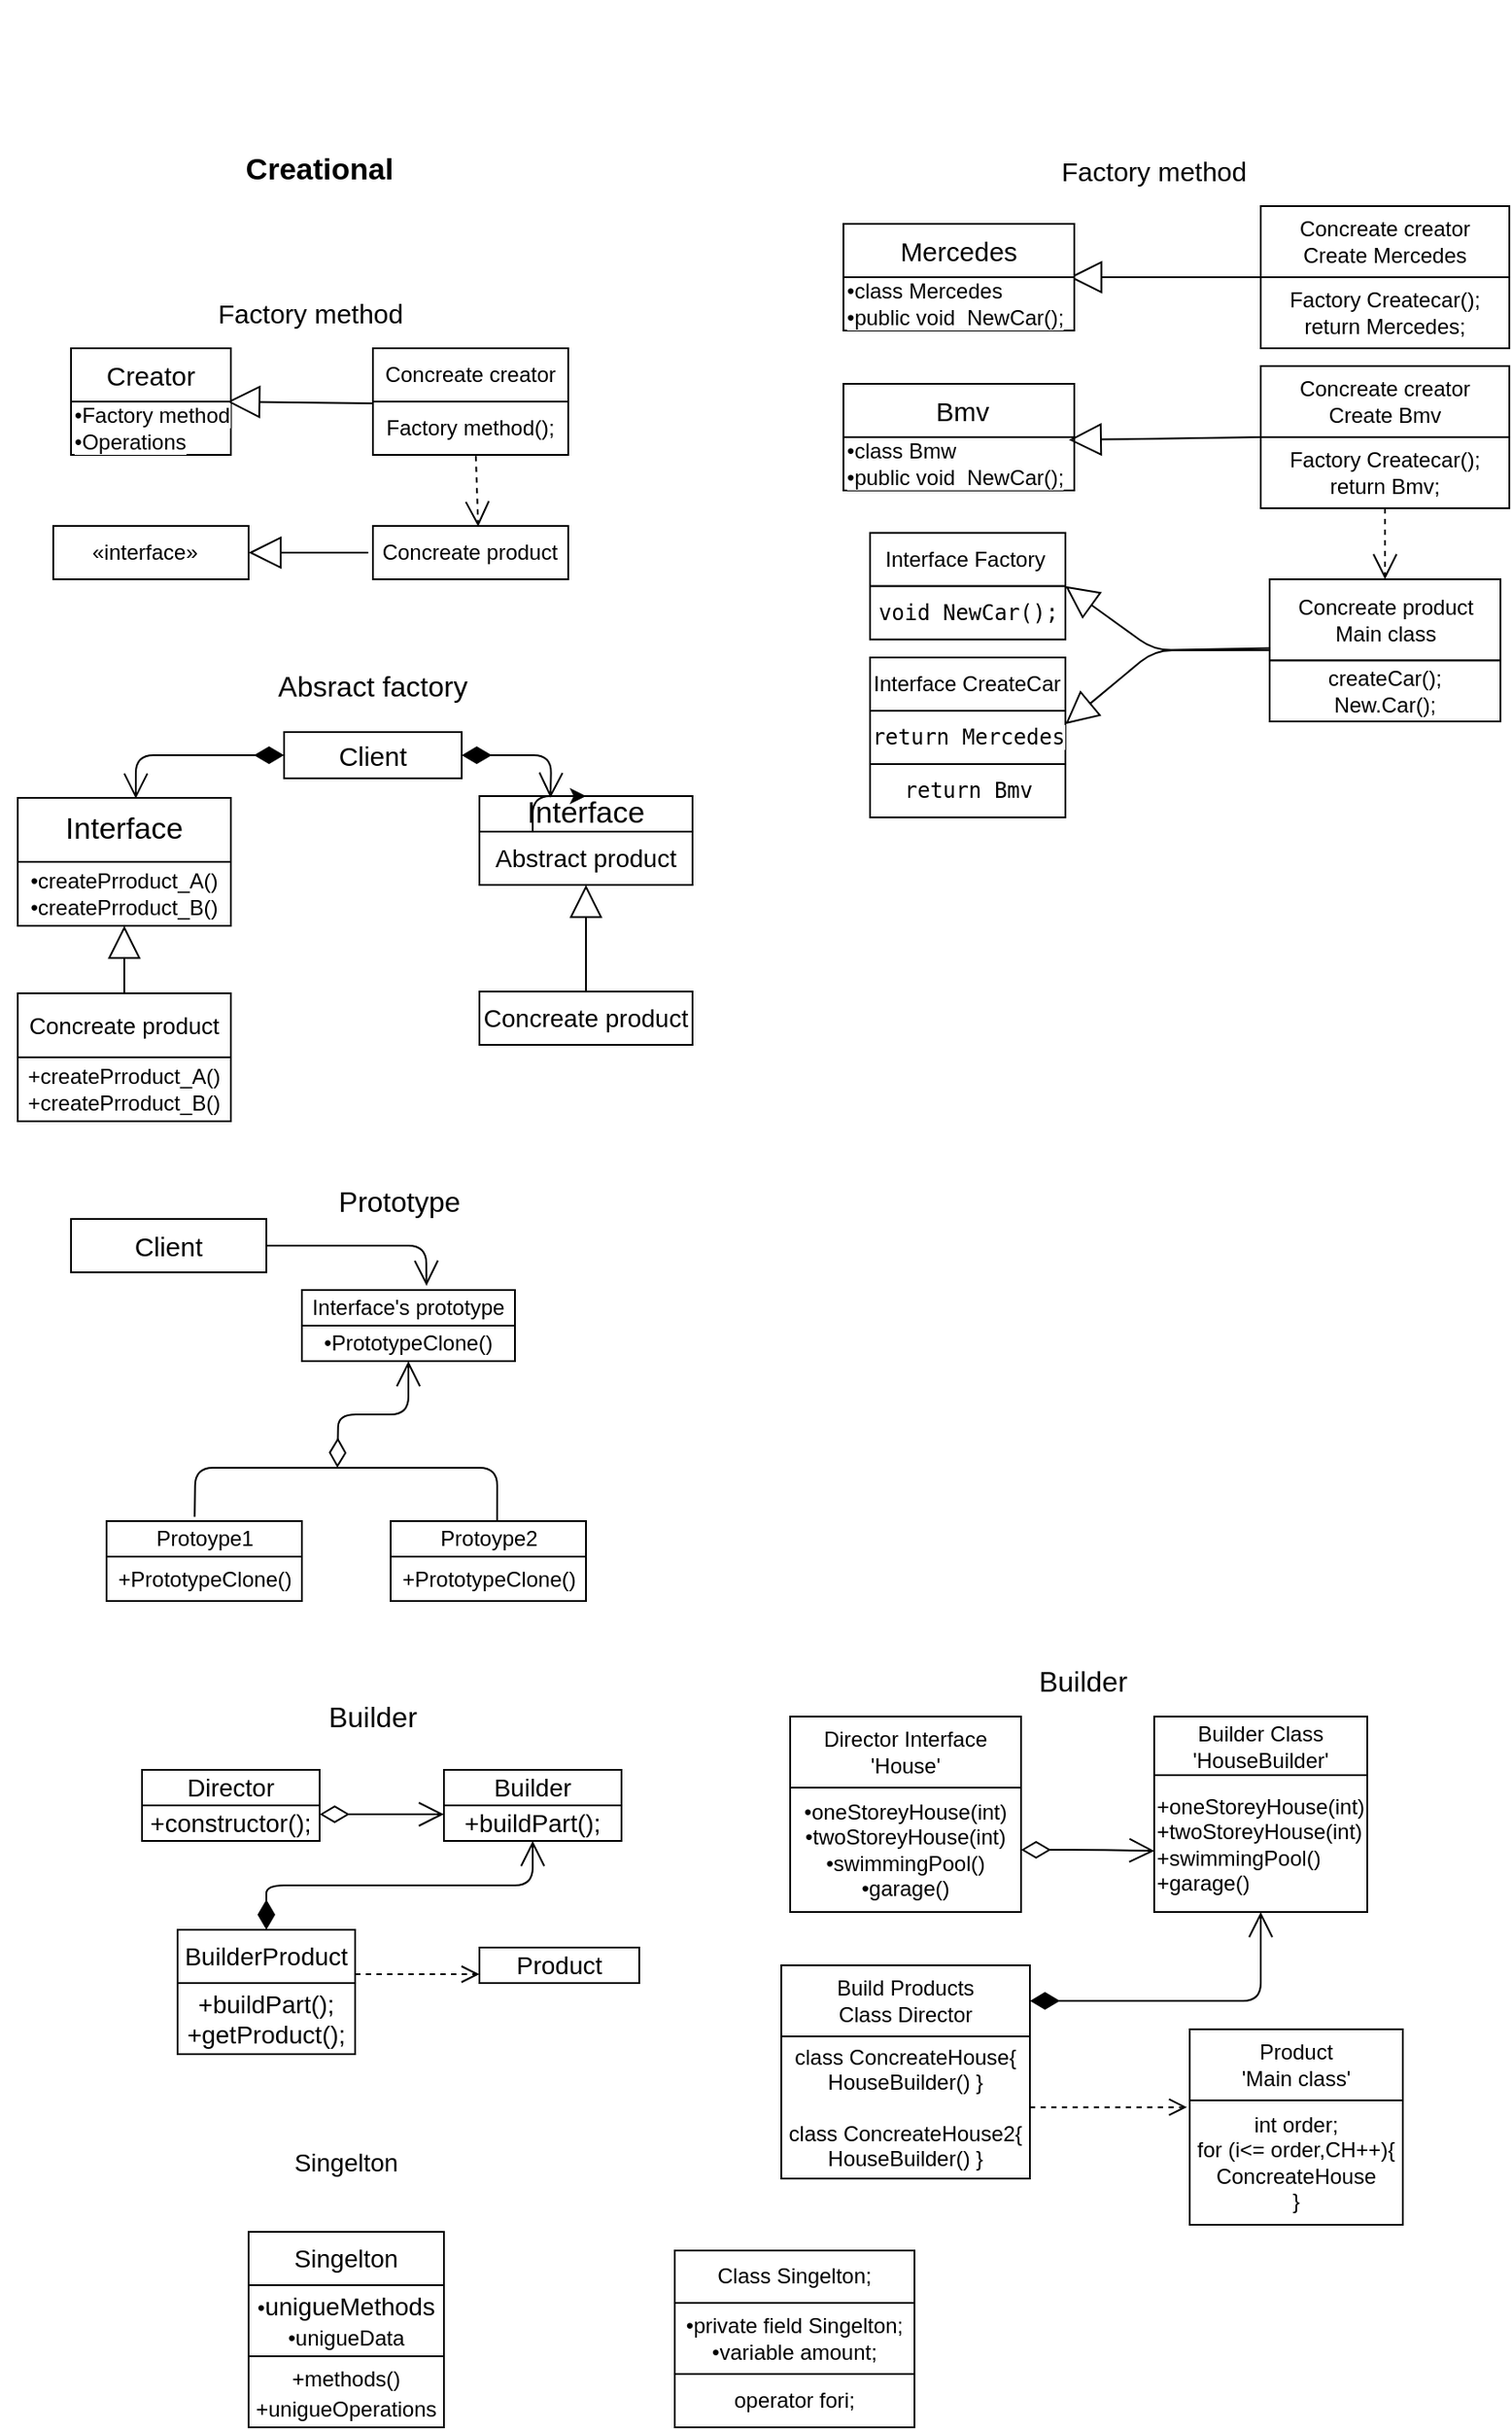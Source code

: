 <mxfile version="15.0.6" type="github">
  <diagram id="Kxp6poQEY132oB3bIeXi" name="Page-1">
    <mxGraphModel dx="813" dy="435" grid="1" gridSize="10" guides="1" tooltips="1" connect="1" arrows="1" fold="1" page="1" pageScale="1" pageWidth="1169" pageHeight="827" math="0" shadow="0">
      <root>
        <mxCell id="0" />
        <mxCell id="1" parent="0" />
        <mxCell id="c9BE0oREcigb71wQLUeT-2" value="&lt;span style=&quot;font-size: 27px&quot;&gt;&lt;font color=&quot;#ffffff&quot;&gt;Patterns&lt;/font&gt;&lt;/span&gt;" style="text;html=1;align=center;verticalAlign=middle;resizable=0;points=[];autosize=1;strokeColor=none;" parent="1" vertex="1">
          <mxGeometry x="525" y="20" width="120" height="20" as="geometry" />
        </mxCell>
        <mxCell id="c9BE0oREcigb71wQLUeT-5" value="&lt;b&gt;&lt;font style=&quot;font-size: 17px&quot;&gt;&lt;font style=&quot;background-color: rgb(255 , 255 , 255)&quot; color=&quot;#000000&quot;&gt;Creational&lt;/font&gt;&lt;br&gt;&lt;/font&gt;&lt;/b&gt;" style="text;html=1;align=center;verticalAlign=middle;whiteSpace=wrap;" parent="1" vertex="1">
          <mxGeometry x="130" y="90" width="100" height="40" as="geometry" />
        </mxCell>
        <mxCell id="c9BE0oREcigb71wQLUeT-57" value="" style="group;" parent="1" vertex="1" connectable="0">
          <mxGeometry x="30" y="180" width="320" height="190" as="geometry" />
        </mxCell>
        <mxCell id="c9BE0oREcigb71wQLUeT-46" value="&lt;span style=&quot;background-color: rgb(255 , 255 , 255)&quot;&gt;&amp;nbsp; &amp;nbsp; &amp;nbsp; «interface»&amp;nbsp; &amp;nbsp; &amp;nbsp; &amp;nbsp;&amp;nbsp;&lt;br&gt;&lt;/span&gt;" style="html=1;align=left;" parent="c9BE0oREcigb71wQLUeT-57" vertex="1">
          <mxGeometry y="130" width="110" height="30" as="geometry" />
        </mxCell>
        <mxCell id="c9BE0oREcigb71wQLUeT-47" value="&lt;span style=&quot;background-color: rgb(255 , 255 , 255)&quot;&gt;&amp;nbsp;Concreate product&amp;nbsp;&lt;/span&gt;" style="html=1;align=left;" parent="c9BE0oREcigb71wQLUeT-57" vertex="1">
          <mxGeometry x="180" y="130" width="110" height="30" as="geometry" />
        </mxCell>
        <mxCell id="c9BE0oREcigb71wQLUeT-49" value="" style="endArrow=block;endSize=16;endFill=0;html=1;exitX=-0.024;exitY=0.5;exitDx=0;exitDy=0;exitPerimeter=0;" parent="c9BE0oREcigb71wQLUeT-57" source="c9BE0oREcigb71wQLUeT-47" target="c9BE0oREcigb71wQLUeT-46" edge="1">
          <mxGeometry x="-30" y="10" width="160" as="geometry">
            <mxPoint x="160" y="185" as="sourcePoint" />
            <mxPoint x="80" y="185" as="targetPoint" />
            <mxPoint as="offset" />
          </mxGeometry>
        </mxCell>
        <mxCell id="c9BE0oREcigb71wQLUeT-41" value="" style="group;" parent="c9BE0oREcigb71wQLUeT-57" vertex="1" connectable="0">
          <mxGeometry x="180" y="30" width="110" height="60" as="geometry" />
        </mxCell>
        <mxCell id="c9BE0oREcigb71wQLUeT-23" value="&lt;span style=&quot;background-color: rgb(255 , 255 , 255)&quot;&gt;Concreate creator&lt;br&gt;&lt;/span&gt;" style="whiteSpace=wrap;html=1;" parent="c9BE0oREcigb71wQLUeT-41" vertex="1">
          <mxGeometry width="110" height="30" as="geometry" />
        </mxCell>
        <mxCell id="c9BE0oREcigb71wQLUeT-25" value="&lt;span style=&quot;background-color: rgb(255 , 255 , 255)&quot;&gt;Factory method();&lt;br&gt;&lt;/span&gt;" style="whiteSpace=wrap;html=1;" parent="c9BE0oREcigb71wQLUeT-41" vertex="1">
          <mxGeometry y="30" width="110" height="30" as="geometry" />
        </mxCell>
        <mxCell id="c9BE0oREcigb71wQLUeT-54" value="&lt;font style=&quot;font-size: 15px&quot;&gt;Factory method&lt;/font&gt;" style="text;html=1;strokeColor=none;fillColor=none;align=center;verticalAlign=middle;whiteSpace=wrap;dashed=1;" parent="c9BE0oREcigb71wQLUeT-57" vertex="1">
          <mxGeometry x="85" width="120" height="20" as="geometry" />
        </mxCell>
        <mxCell id="c9BE0oREcigb71wQLUeT-36" value="" style="endArrow=block;endSize=16;endFill=0;html=1;entryX=0.978;entryY=1;entryDx=0;entryDy=0;entryPerimeter=0;" parent="c9BE0oREcigb71wQLUeT-57" target="c9BE0oREcigb71wQLUeT-30" edge="1">
          <mxGeometry x="-30" y="30" width="160" as="geometry">
            <mxPoint x="180" y="61" as="sourcePoint" />
            <mxPoint x="330" y="190" as="targetPoint" />
            <mxPoint as="offset" />
          </mxGeometry>
        </mxCell>
        <mxCell id="c9BE0oREcigb71wQLUeT-39" value="" style="group;" parent="c9BE0oREcigb71wQLUeT-57" vertex="1" connectable="0">
          <mxGeometry x="10" y="30" width="90" height="60" as="geometry" />
        </mxCell>
        <mxCell id="c9BE0oREcigb71wQLUeT-30" value="&lt;span style=&quot;background-color: rgb(255 , 255 , 255)&quot;&gt;&lt;font style=&quot;font-size: 15px&quot;&gt;Creator&lt;/font&gt;&lt;br&gt;&lt;/span&gt;" style="whiteSpace=wrap;html=1;" parent="c9BE0oREcigb71wQLUeT-39" vertex="1">
          <mxGeometry width="90" height="30" as="geometry" />
        </mxCell>
        <mxCell id="c9BE0oREcigb71wQLUeT-31" value="&lt;span style=&quot;background-color: rgb(255 , 255 , 255)&quot;&gt;•Factory method&lt;br&gt;•Operations&lt;br&gt;&lt;/span&gt;" style="whiteSpace=wrap;html=1;align=left;" parent="c9BE0oREcigb71wQLUeT-39" vertex="1">
          <mxGeometry y="30" width="90" height="30" as="geometry" />
        </mxCell>
        <mxCell id="c9BE0oREcigb71wQLUeT-48" value="" style="endArrow=open;endSize=12;dashed=1;html=1;entryX=0.539;entryY=0.011;entryDx=0;entryDy=0;entryPerimeter=0;exitX=0.527;exitY=1.022;exitDx=0;exitDy=0;exitPerimeter=0;" parent="c9BE0oREcigb71wQLUeT-57" source="c9BE0oREcigb71wQLUeT-25" target="c9BE0oREcigb71wQLUeT-47" edge="1">
          <mxGeometry x="20" y="100" width="160" as="geometry">
            <mxPoint x="200" y="370" as="sourcePoint" />
            <mxPoint x="360" y="370" as="targetPoint" />
          </mxGeometry>
        </mxCell>
        <mxCell id="7iuyuN2y3oQvPsTQ2WoL-63" value="" style="group;" parent="1" vertex="1" connectable="0">
          <mxGeometry y="390" width="390" height="245" as="geometry" />
        </mxCell>
        <mxCell id="7iuyuN2y3oQvPsTQ2WoL-34" value="" style="group;" parent="7iuyuN2y3oQvPsTQ2WoL-63" vertex="1" connectable="0">
          <mxGeometry y="36" width="390" height="209" as="geometry" />
        </mxCell>
        <mxCell id="7iuyuN2y3oQvPsTQ2WoL-5" value="" style="group;" parent="7iuyuN2y3oQvPsTQ2WoL-34" vertex="1" connectable="0">
          <mxGeometry x="10" y="37" width="120" height="72" as="geometry" />
        </mxCell>
        <mxCell id="7iuyuN2y3oQvPsTQ2WoL-3" value="&lt;span style=&quot;background-color: rgb(255 , 255 , 255)&quot;&gt;&lt;font style=&quot;font-size: 17px&quot;&gt;Interface&lt;/font&gt;&lt;/span&gt;" style="whiteSpace=wrap;html=1;" parent="7iuyuN2y3oQvPsTQ2WoL-5" vertex="1">
          <mxGeometry width="120" height="36" as="geometry" />
        </mxCell>
        <mxCell id="7iuyuN2y3oQvPsTQ2WoL-4" value="&lt;span style=&quot;text-align: left ; background-color: rgb(255 , 255 , 255)&quot;&gt;•&lt;/span&gt;&lt;span style=&quot;background-color: rgb(255 , 255 , 255)&quot;&gt;&lt;font style=&quot;font-size: 12px&quot;&gt;createPrroduct_A()&lt;br&gt;&lt;/font&gt;&lt;/span&gt;&lt;span style=&quot;text-align: left ; background-color: rgb(255 , 255 , 255)&quot;&gt;•&lt;/span&gt;&lt;span style=&quot;background-color: rgb(255 , 255 , 255)&quot;&gt;createPrroduct_B()&lt;/span&gt;&lt;span style=&quot;background-color: rgb(255 , 255 , 255)&quot;&gt;&lt;font style=&quot;font-size: 12px&quot;&gt;&lt;br&gt;&lt;/font&gt;&lt;/span&gt;" style="whiteSpace=wrap;html=1;" parent="7iuyuN2y3oQvPsTQ2WoL-5" vertex="1">
          <mxGeometry y="36" width="120" height="36" as="geometry" />
        </mxCell>
        <mxCell id="7iuyuN2y3oQvPsTQ2WoL-7" value="" style="group;" parent="7iuyuN2y3oQvPsTQ2WoL-34" vertex="1" connectable="0">
          <mxGeometry y="137" width="120" height="72" as="geometry" />
        </mxCell>
        <mxCell id="7iuyuN2y3oQvPsTQ2WoL-10" value="" style="group;" parent="7iuyuN2y3oQvPsTQ2WoL-7" vertex="1" connectable="0">
          <mxGeometry x="10" y="10" width="120" height="72" as="geometry" />
        </mxCell>
        <mxCell id="7iuyuN2y3oQvPsTQ2WoL-8" value="&lt;span style=&quot;background-color: rgb(255 , 255 , 255)&quot;&gt;&lt;font style=&quot;font-size: 13px&quot;&gt;Concreate product&lt;/font&gt;&lt;/span&gt;" style="whiteSpace=wrap;html=1;" parent="7iuyuN2y3oQvPsTQ2WoL-10" vertex="1">
          <mxGeometry width="120" height="36" as="geometry" />
        </mxCell>
        <mxCell id="7iuyuN2y3oQvPsTQ2WoL-9" value="&lt;div style=&quot;text-align: left&quot;&gt;&lt;span style=&quot;background-color: rgb(255 , 255 , 255)&quot;&gt;+createPrroduct_A()&lt;/span&gt;&lt;/div&gt;&lt;span style=&quot;background-color: rgb(255 , 255 , 255)&quot;&gt;+createPrroduct_B()&lt;/span&gt;&lt;span style=&quot;background-color: rgb(255 , 255 , 255)&quot;&gt;&lt;font style=&quot;font-size: 12px&quot;&gt;&lt;br&gt;&lt;/font&gt;&lt;/span&gt;" style="whiteSpace=wrap;html=1;" parent="7iuyuN2y3oQvPsTQ2WoL-10" vertex="1">
          <mxGeometry y="36" width="120" height="36" as="geometry" />
        </mxCell>
        <mxCell id="7iuyuN2y3oQvPsTQ2WoL-15" value="" style="endArrow=block;endSize=16;endFill=0;html=1;entryX=0.5;entryY=1;entryDx=0;entryDy=0;exitX=0.5;exitY=0;exitDx=0;exitDy=0;" parent="7iuyuN2y3oQvPsTQ2WoL-34" source="7iuyuN2y3oQvPsTQ2WoL-8" target="7iuyuN2y3oQvPsTQ2WoL-4" edge="1">
          <mxGeometry x="-92.36" y="-168" width="160" as="geometry">
            <mxPoint x="80" y="147" as="sourcePoint" />
            <mxPoint x="95" y="117" as="targetPoint" />
            <mxPoint as="offset" />
          </mxGeometry>
        </mxCell>
        <mxCell id="7iuyuN2y3oQvPsTQ2WoL-24" value="&lt;span style=&quot;background-color: rgb(255 , 255 , 255)&quot;&gt;&lt;font style=&quot;font-size: 15px&quot;&gt;Client&lt;/font&gt;&lt;/span&gt;" style="whiteSpace=wrap;html=1;" parent="7iuyuN2y3oQvPsTQ2WoL-34" vertex="1">
          <mxGeometry x="160" width="100" height="26" as="geometry" />
        </mxCell>
        <mxCell id="7iuyuN2y3oQvPsTQ2WoL-26" value="" style="group;" parent="7iuyuN2y3oQvPsTQ2WoL-34" vertex="1" connectable="0">
          <mxGeometry x="270" y="26" width="120" height="150" as="geometry" />
        </mxCell>
        <mxCell id="7iuyuN2y3oQvPsTQ2WoL-16" value="" style="group;" parent="7iuyuN2y3oQvPsTQ2WoL-26" vertex="1" connectable="0">
          <mxGeometry y="90" width="120" height="60" as="geometry" />
        </mxCell>
        <mxCell id="7iuyuN2y3oQvPsTQ2WoL-18" value="&lt;div style=&quot;text-align: left&quot;&gt;&lt;span style=&quot;background-color: rgb(255 , 255 , 255)&quot;&gt;&lt;font style=&quot;font-size: 14px&quot;&gt;Concreate product&lt;/font&gt;&lt;/span&gt;&lt;/div&gt;" style="whiteSpace=wrap;html=1;" parent="7iuyuN2y3oQvPsTQ2WoL-16" vertex="1">
          <mxGeometry y="30" width="120" height="30" as="geometry" />
        </mxCell>
        <mxCell id="7iuyuN2y3oQvPsTQ2WoL-19" value="" style="group;" parent="7iuyuN2y3oQvPsTQ2WoL-26" vertex="1" connectable="0">
          <mxGeometry width="120" height="60" as="geometry" />
        </mxCell>
        <mxCell id="7iuyuN2y3oQvPsTQ2WoL-20" value="&lt;span style=&quot;background-color: rgb(255 , 255 , 255)&quot;&gt;&lt;font style=&quot;font-size: 17px&quot;&gt;Interface&lt;/font&gt;&lt;/span&gt;" style="whiteSpace=wrap;html=1;" parent="7iuyuN2y3oQvPsTQ2WoL-19" vertex="1">
          <mxGeometry y="10" width="120" height="20" as="geometry" />
        </mxCell>
        <mxCell id="7iuyuN2y3oQvPsTQ2WoL-27" style="edgeStyle=orthogonalEdgeStyle;orthogonalLoop=1;jettySize=auto;html=1;exitX=0.25;exitY=0;exitDx=0;exitDy=0;" parent="7iuyuN2y3oQvPsTQ2WoL-19" source="7iuyuN2y3oQvPsTQ2WoL-21" target="7iuyuN2y3oQvPsTQ2WoL-20" edge="1">
          <mxGeometry relative="1" as="geometry" />
        </mxCell>
        <mxCell id="7iuyuN2y3oQvPsTQ2WoL-21" value="&lt;div style=&quot;text-align: left&quot;&gt;&lt;span style=&quot;background-color: rgb(255 , 255 , 255)&quot;&gt;&lt;font style=&quot;font-size: 14px&quot;&gt;Abstract product&lt;/font&gt;&lt;/span&gt;&lt;/div&gt;" style="whiteSpace=wrap;html=1;" parent="7iuyuN2y3oQvPsTQ2WoL-19" vertex="1">
          <mxGeometry y="30" width="120" height="30" as="geometry" />
        </mxCell>
        <mxCell id="7iuyuN2y3oQvPsTQ2WoL-22" value="" style="endArrow=block;endSize=16;endFill=0;html=1;entryX=0.5;entryY=1;entryDx=0;entryDy=0;exitX=0.5;exitY=0;exitDx=0;exitDy=0;" parent="7iuyuN2y3oQvPsTQ2WoL-26" source="7iuyuN2y3oQvPsTQ2WoL-18" target="7iuyuN2y3oQvPsTQ2WoL-21" edge="1">
          <mxGeometry x="-322.36" y="-205" width="160" as="geometry">
            <mxPoint x="-160" y="110" as="sourcePoint" />
            <mxPoint x="-160" y="72" as="targetPoint" />
            <mxPoint as="offset" />
          </mxGeometry>
        </mxCell>
        <mxCell id="7iuyuN2y3oQvPsTQ2WoL-28" value="" style="endArrow=open;html=1;endSize=12;startArrow=diamondThin;startSize=14;startFill=1;edgeStyle=orthogonalEdgeStyle;align=left;verticalAlign=bottom;" parent="7iuyuN2y3oQvPsTQ2WoL-34" source="7iuyuN2y3oQvPsTQ2WoL-24" edge="1">
          <mxGeometry x="-1" y="3" relative="1" as="geometry">
            <mxPoint x="260" y="-3" as="sourcePoint" />
            <mxPoint x="310" y="37" as="targetPoint" />
          </mxGeometry>
        </mxCell>
        <mxCell id="7iuyuN2y3oQvPsTQ2WoL-32" value="" style="endArrow=open;html=1;endSize=12;startArrow=diamondThin;startSize=14;startFill=1;edgeStyle=orthogonalEdgeStyle;align=left;verticalAlign=bottom;entryX=0.554;entryY=0.012;entryDx=0;entryDy=0;exitX=0;exitY=0.5;exitDx=0;exitDy=0;entryPerimeter=0;" parent="7iuyuN2y3oQvPsTQ2WoL-34" source="7iuyuN2y3oQvPsTQ2WoL-24" target="7iuyuN2y3oQvPsTQ2WoL-3" edge="1">
          <mxGeometry x="-1" y="23" relative="1" as="geometry">
            <mxPoint x="150" y="85" as="sourcePoint" />
            <mxPoint x="213.28" y="109" as="targetPoint" />
            <mxPoint x="20" y="-11" as="offset" />
          </mxGeometry>
        </mxCell>
        <mxCell id="7iuyuN2y3oQvPsTQ2WoL-62" value="&lt;font style=&quot;font-size: 16px&quot;&gt;Absract factory&lt;/font&gt;" style="text;html=1;strokeColor=none;fillColor=none;align=center;verticalAlign=middle;whiteSpace=wrap;" parent="7iuyuN2y3oQvPsTQ2WoL-63" vertex="1">
          <mxGeometry x="150" width="120" height="20" as="geometry" />
        </mxCell>
        <mxCell id="7iuyuN2y3oQvPsTQ2WoL-64" value="&lt;font style=&quot;font-size: 16px&quot;&gt;Prototype&lt;/font&gt;" style="text;html=1;strokeColor=none;fillColor=none;align=center;verticalAlign=middle;whiteSpace=wrap;" parent="1" vertex="1">
          <mxGeometry x="190" y="680" width="70" height="20" as="geometry" />
        </mxCell>
        <mxCell id="7iuyuN2y3oQvPsTQ2WoL-65" value="&lt;span style=&quot;background-color: rgb(255 , 255 , 255)&quot;&gt;&lt;font style=&quot;font-size: 15px&quot;&gt;Client&lt;/font&gt;&lt;/span&gt;" style="whiteSpace=wrap;html=1;" parent="1" vertex="1">
          <mxGeometry x="40" y="700" width="110" height="30" as="geometry" />
        </mxCell>
        <mxCell id="7iuyuN2y3oQvPsTQ2WoL-68" value="" style="group;" parent="1" vertex="1" connectable="0">
          <mxGeometry x="170" y="740" width="120" height="40" as="geometry" />
        </mxCell>
        <mxCell id="7iuyuN2y3oQvPsTQ2WoL-66" value="&lt;span style=&quot;background-color: rgb(255 , 255 , 255)&quot;&gt;Interface&#39;s prototype&lt;/span&gt;" style="whiteSpace=wrap;html=1;" parent="7iuyuN2y3oQvPsTQ2WoL-68" vertex="1">
          <mxGeometry width="120" height="20" as="geometry" />
        </mxCell>
        <mxCell id="7iuyuN2y3oQvPsTQ2WoL-67" value="&lt;span style=&quot;text-align: left ; background-color: rgb(255 , 255 , 255)&quot;&gt;•&lt;/span&gt;&lt;span style=&quot;background-color: rgb(255 , 255 , 255)&quot;&gt;PrototypeClone()&lt;/span&gt;" style="whiteSpace=wrap;html=1;" parent="7iuyuN2y3oQvPsTQ2WoL-68" vertex="1">
          <mxGeometry y="20" width="120" height="20" as="geometry" />
        </mxCell>
        <mxCell id="7iuyuN2y3oQvPsTQ2WoL-72" value="" style="endArrow=open;endFill=1;endSize=12;html=1;exitX=1;exitY=0.5;exitDx=0;exitDy=0;entryX=0.585;entryY=-0.121;entryDx=0;entryDy=0;entryPerimeter=0;" parent="1" source="7iuyuN2y3oQvPsTQ2WoL-65" target="7iuyuN2y3oQvPsTQ2WoL-66" edge="1">
          <mxGeometry width="160" relative="1" as="geometry">
            <mxPoint x="250" y="720" as="sourcePoint" />
            <mxPoint x="230" y="720" as="targetPoint" />
            <Array as="points">
              <mxPoint x="240" y="715" />
            </Array>
          </mxGeometry>
        </mxCell>
        <mxCell id="7iuyuN2y3oQvPsTQ2WoL-82" value="" style="endArrow=open;html=1;endSize=12;startArrow=diamondThin;startSize=14;startFill=0;edgeStyle=orthogonalEdgeStyle;align=left;verticalAlign=bottom;entryX=0.5;entryY=1;entryDx=0;entryDy=0;" parent="1" target="7iuyuN2y3oQvPsTQ2WoL-67" edge="1">
          <mxGeometry x="-0.5" y="80" relative="1" as="geometry">
            <mxPoint x="190" y="840" as="sourcePoint" />
            <mxPoint x="410" y="720" as="targetPoint" />
            <mxPoint x="-80" y="75" as="offset" />
          </mxGeometry>
        </mxCell>
        <mxCell id="7iuyuN2y3oQvPsTQ2WoL-83" value="" style="group;" parent="1" vertex="1" connectable="0">
          <mxGeometry x="60" y="840" width="270" height="75" as="geometry" />
        </mxCell>
        <mxCell id="7iuyuN2y3oQvPsTQ2WoL-75" value="" style="group;" parent="7iuyuN2y3oQvPsTQ2WoL-83" vertex="1" connectable="0">
          <mxGeometry y="30" width="110" height="45" as="geometry" />
        </mxCell>
        <mxCell id="7iuyuN2y3oQvPsTQ2WoL-73" value="&lt;span style=&quot;background-color: rgb(255 , 255 , 255)&quot;&gt;Protoype1&lt;/span&gt;" style="html=1;" parent="7iuyuN2y3oQvPsTQ2WoL-75" vertex="1">
          <mxGeometry width="110" height="20" as="geometry" />
        </mxCell>
        <mxCell id="7iuyuN2y3oQvPsTQ2WoL-74" value="&lt;div style=&quot;text-align: left&quot;&gt;&lt;span style=&quot;background-color: rgb(255 , 255 , 255)&quot;&gt;+PrototypeClone()&lt;/span&gt;&lt;/div&gt;" style="html=1;" parent="7iuyuN2y3oQvPsTQ2WoL-75" vertex="1">
          <mxGeometry y="20" width="110" height="25" as="geometry" />
        </mxCell>
        <mxCell id="7iuyuN2y3oQvPsTQ2WoL-76" value="" style="group;" parent="7iuyuN2y3oQvPsTQ2WoL-83" vertex="1" connectable="0">
          <mxGeometry x="160" y="30" width="110" height="45" as="geometry" />
        </mxCell>
        <mxCell id="7iuyuN2y3oQvPsTQ2WoL-77" value="&lt;span style=&quot;background-color: rgb(255 , 255 , 255)&quot;&gt;Protoype2&lt;/span&gt;" style="html=1;" parent="7iuyuN2y3oQvPsTQ2WoL-76" vertex="1">
          <mxGeometry width="110" height="20" as="geometry" />
        </mxCell>
        <mxCell id="7iuyuN2y3oQvPsTQ2WoL-78" value="&lt;div style=&quot;text-align: left&quot;&gt;&lt;span style=&quot;background-color: rgb(255 , 255 , 255)&quot;&gt;+PrototypeClone()&lt;/span&gt;&lt;/div&gt;" style="html=1;" parent="7iuyuN2y3oQvPsTQ2WoL-76" vertex="1">
          <mxGeometry y="20" width="110" height="25" as="geometry" />
        </mxCell>
        <mxCell id="7iuyuN2y3oQvPsTQ2WoL-81" value="" style="endArrow=none;html=1;entryX=0.545;entryY=0;entryDx=0;entryDy=0;entryPerimeter=0;exitX=0.451;exitY=-0.121;exitDx=0;exitDy=0;exitPerimeter=0;" parent="7iuyuN2y3oQvPsTQ2WoL-83" source="7iuyuN2y3oQvPsTQ2WoL-73" target="7iuyuN2y3oQvPsTQ2WoL-77" edge="1">
          <mxGeometry width="50" height="50" relative="1" as="geometry">
            <mxPoint x="70" y="-30" as="sourcePoint" />
            <mxPoint x="220" y="-30" as="targetPoint" />
            <Array as="points">
              <mxPoint x="50" />
              <mxPoint x="140" />
              <mxPoint x="220" />
            </Array>
          </mxGeometry>
        </mxCell>
        <mxCell id="ggNN13UIBk36JEVN0BiJ-21" value="" style="group;" parent="1" vertex="1" connectable="0">
          <mxGeometry x="80" y="970" width="280" height="200" as="geometry" />
        </mxCell>
        <mxCell id="ggNN13UIBk36JEVN0BiJ-1" value="&lt;font style=&quot;font-size: 16px&quot;&gt;Builder&lt;/font&gt;" style="text;html=1;strokeColor=none;fillColor=none;align=center;verticalAlign=middle;whiteSpace=wrap;" parent="ggNN13UIBk36JEVN0BiJ-21" vertex="1">
          <mxGeometry x="95" width="70" height="20" as="geometry" />
        </mxCell>
        <mxCell id="ggNN13UIBk36JEVN0BiJ-19" value="" style="group;" parent="ggNN13UIBk36JEVN0BiJ-21" vertex="1" connectable="0">
          <mxGeometry y="40" width="280" height="160" as="geometry" />
        </mxCell>
        <mxCell id="ggNN13UIBk36JEVN0BiJ-7" value="" style="group;" parent="ggNN13UIBk36JEVN0BiJ-19" vertex="1" connectable="0">
          <mxGeometry x="170" width="100" height="40" as="geometry" />
        </mxCell>
        <mxCell id="ggNN13UIBk36JEVN0BiJ-5" value="&lt;span style=&quot;background-color: rgb(255 , 255 , 255)&quot;&gt;&lt;font style=&quot;font-size: 14px&quot;&gt;Builder&lt;/font&gt;&lt;/span&gt;" style="whiteSpace=wrap;html=1;" parent="ggNN13UIBk36JEVN0BiJ-7" vertex="1">
          <mxGeometry width="100" height="20" as="geometry" />
        </mxCell>
        <mxCell id="ggNN13UIBk36JEVN0BiJ-6" value="&lt;span style=&quot;background-color: rgb(255 , 255 , 255)&quot;&gt;&lt;font style=&quot;font-size: 14px&quot;&gt;+buildPart();&lt;/font&gt;&lt;/span&gt;" style="whiteSpace=wrap;html=1;" parent="ggNN13UIBk36JEVN0BiJ-7" vertex="1">
          <mxGeometry y="20" width="100" height="20" as="geometry" />
        </mxCell>
        <mxCell id="ggNN13UIBk36JEVN0BiJ-8" value="" style="group;" parent="ggNN13UIBk36JEVN0BiJ-19" vertex="1" connectable="0">
          <mxGeometry width="100" height="40" as="geometry" />
        </mxCell>
        <mxCell id="ggNN13UIBk36JEVN0BiJ-3" value="&lt;span style=&quot;background-color: rgb(255 , 255 , 255)&quot;&gt;&lt;font style=&quot;font-size: 14px&quot;&gt;Director&lt;/font&gt;&lt;/span&gt;" style="whiteSpace=wrap;html=1;" parent="ggNN13UIBk36JEVN0BiJ-8" vertex="1">
          <mxGeometry width="100" height="20" as="geometry" />
        </mxCell>
        <mxCell id="ggNN13UIBk36JEVN0BiJ-4" value="&lt;span style=&quot;background-color: rgb(255 , 255 , 255)&quot;&gt;&lt;font style=&quot;font-size: 14px&quot;&gt;+constructor();&lt;/font&gt;&lt;/span&gt;" style="whiteSpace=wrap;html=1;" parent="ggNN13UIBk36JEVN0BiJ-8" vertex="1">
          <mxGeometry y="20" width="100" height="20" as="geometry" />
        </mxCell>
        <mxCell id="ggNN13UIBk36JEVN0BiJ-15" value="" style="endArrow=open;html=1;endSize=12;startArrow=diamondThin;startSize=14;startFill=0;edgeStyle=orthogonalEdgeStyle;align=left;verticalAlign=bottom;entryX=0;entryY=0.25;entryDx=0;entryDy=0;exitX=1;exitY=0.25;exitDx=0;exitDy=0;" parent="ggNN13UIBk36JEVN0BiJ-19" source="ggNN13UIBk36JEVN0BiJ-4" target="ggNN13UIBk36JEVN0BiJ-6" edge="1">
          <mxGeometry x="-1" y="3" relative="1" as="geometry">
            <mxPoint x="80" y="-60" as="sourcePoint" />
            <mxPoint x="150" y="20" as="targetPoint" />
          </mxGeometry>
        </mxCell>
        <mxCell id="ggNN13UIBk36JEVN0BiJ-17" value="&lt;font style=&quot;font-size: 14px ; background-color: rgb(255 , 255 , 255)&quot;&gt;Product&lt;/font&gt;" style="whiteSpace=wrap;html=1;" parent="ggNN13UIBk36JEVN0BiJ-19" vertex="1">
          <mxGeometry x="190" y="100" width="90" height="20" as="geometry" />
        </mxCell>
        <mxCell id="ggNN13UIBk36JEVN0BiJ-13" value="" style="group;" parent="ggNN13UIBk36JEVN0BiJ-19" vertex="1" connectable="0">
          <mxGeometry x="20" y="90" width="100" height="70" as="geometry" />
        </mxCell>
        <mxCell id="ggNN13UIBk36JEVN0BiJ-20" value="" style="group;" parent="ggNN13UIBk36JEVN0BiJ-13" vertex="1" connectable="0">
          <mxGeometry width="100" height="70" as="geometry" />
        </mxCell>
        <mxCell id="ggNN13UIBk36JEVN0BiJ-11" value="&lt;span style=&quot;background-color: rgb(255 , 255 , 255)&quot;&gt;&lt;font style=&quot;font-size: 14px&quot;&gt;BuilderProduct&lt;/font&gt;&lt;/span&gt;" style="whiteSpace=wrap;html=1;" parent="ggNN13UIBk36JEVN0BiJ-20" vertex="1">
          <mxGeometry width="100" height="30" as="geometry" />
        </mxCell>
        <mxCell id="ggNN13UIBk36JEVN0BiJ-12" value="&lt;span style=&quot;background-color: rgb(255 , 255 , 255)&quot;&gt;&lt;font style=&quot;font-size: 14px&quot;&gt;+buildPart();&lt;br&gt;+getProduct();&lt;br&gt;&lt;/font&gt;&lt;/span&gt;" style="whiteSpace=wrap;html=1;" parent="ggNN13UIBk36JEVN0BiJ-20" vertex="1">
          <mxGeometry y="30" width="100" height="40" as="geometry" />
        </mxCell>
        <mxCell id="ggNN13UIBk36JEVN0BiJ-14" value="" style="endArrow=open;html=1;endSize=12;startArrow=diamondThin;startSize=14;startFill=1;edgeStyle=orthogonalEdgeStyle;align=left;verticalAlign=bottom;entryX=0.5;entryY=1;entryDx=0;entryDy=0;exitX=0.5;exitY=0;exitDx=0;exitDy=0;" parent="ggNN13UIBk36JEVN0BiJ-19" source="ggNN13UIBk36JEVN0BiJ-11" target="ggNN13UIBk36JEVN0BiJ-6" edge="1">
          <mxGeometry x="-1" y="10" relative="1" as="geometry">
            <mxPoint x="80" y="-60" as="sourcePoint" />
            <mxPoint x="240" y="-60" as="targetPoint" />
            <mxPoint as="offset" />
          </mxGeometry>
        </mxCell>
        <mxCell id="ggNN13UIBk36JEVN0BiJ-16" value="" style="html=1;verticalAlign=bottom;endArrow=open;dashed=1;endSize=8;entryX=0;entryY=0.75;entryDx=0;entryDy=0;exitX=1;exitY=0.833;exitDx=0;exitDy=0;exitPerimeter=0;" parent="ggNN13UIBk36JEVN0BiJ-19" source="ggNN13UIBk36JEVN0BiJ-11" target="ggNN13UIBk36JEVN0BiJ-17" edge="1">
          <mxGeometry y="-10" relative="1" as="geometry">
            <mxPoint x="130" y="-1080" as="sourcePoint" />
            <mxPoint x="50" y="-1080" as="targetPoint" />
            <mxPoint as="offset" />
          </mxGeometry>
        </mxCell>
        <mxCell id="ggNN13UIBk36JEVN0BiJ-27" value="" style="group;" parent="1" vertex="1" connectable="0">
          <mxGeometry x="140" y="1221" width="180" height="159" as="geometry" />
        </mxCell>
        <mxCell id="ggNN13UIBk36JEVN0BiJ-22" value="&lt;font style=&quot;font-size: 14px&quot;&gt;Singelton&lt;/font&gt;" style="text;html=1;strokeColor=none;fillColor=none;align=center;verticalAlign=middle;whiteSpace=wrap;" parent="ggNN13UIBk36JEVN0BiJ-27" vertex="1">
          <mxGeometry x="25" width="60" height="20" as="geometry" />
        </mxCell>
        <mxCell id="ggNN13UIBk36JEVN0BiJ-26" value="" style="group;" parent="ggNN13UIBk36JEVN0BiJ-27" vertex="1" connectable="0">
          <mxGeometry y="49" width="180" height="110" as="geometry" />
        </mxCell>
        <mxCell id="ggNN13UIBk36JEVN0BiJ-23" value="&lt;span style=&quot;background-color: rgb(255 , 255 , 255)&quot;&gt;&lt;font style=&quot;font-size: 14px&quot;&gt;Singelton&lt;/font&gt;&lt;/span&gt;" style="whiteSpace=wrap;html=1;" parent="ggNN13UIBk36JEVN0BiJ-26" vertex="1">
          <mxGeometry width="110" height="30" as="geometry" />
        </mxCell>
        <mxCell id="ggNN13UIBk36JEVN0BiJ-24" value="&lt;span style=&quot;text-align: left ; background-color: rgb(255 , 255 , 255)&quot;&gt;•&lt;/span&gt;&lt;span style=&quot;background-color: rgb(255 , 255 , 255)&quot;&gt;&lt;font style=&quot;font-size: 14px&quot;&gt;unigueMethods&lt;br&gt;&lt;/font&gt;&lt;/span&gt;&lt;span style=&quot;text-align: left ; background-color: rgb(255 , 255 , 255)&quot;&gt;•unigueData&lt;/span&gt;&lt;span style=&quot;background-color: rgb(255 , 255 , 255)&quot;&gt;&lt;font style=&quot;font-size: 14px&quot;&gt;&lt;br&gt;&lt;/font&gt;&lt;/span&gt;" style="whiteSpace=wrap;html=1;" parent="ggNN13UIBk36JEVN0BiJ-26" vertex="1">
          <mxGeometry y="30" width="110" height="40" as="geometry" />
        </mxCell>
        <mxCell id="ggNN13UIBk36JEVN0BiJ-25" value="&lt;span style=&quot;text-align: left ; background-color: rgb(255 , 255 , 255)&quot;&gt;+methods()&lt;/span&gt;&lt;span style=&quot;background-color: rgb(255 , 255 , 255)&quot;&gt;&lt;font style=&quot;font-size: 14px&quot;&gt;&lt;br&gt;&lt;/font&gt;&lt;/span&gt;&lt;span style=&quot;text-align: left ; background-color: rgb(255 , 255 , 255)&quot;&gt;+unigueOperations&lt;/span&gt;&lt;span style=&quot;background-color: rgb(255 , 255 , 255)&quot;&gt;&lt;font style=&quot;font-size: 14px&quot;&gt;&lt;br&gt;&lt;/font&gt;&lt;/span&gt;" style="whiteSpace=wrap;html=1;" parent="ggNN13UIBk36JEVN0BiJ-26" vertex="1">
          <mxGeometry y="70" width="110" height="40" as="geometry" />
        </mxCell>
        <mxCell id="DUCGy1akX-EQCA6GD_6j-50" value="" style="group" vertex="1" connectable="0" parent="1">
          <mxGeometry x="490" y="100" width="360" height="374" as="geometry" />
        </mxCell>
        <mxCell id="DUCGy1akX-EQCA6GD_6j-8" value="&lt;font style=&quot;font-size: 15px&quot;&gt;Factory method&lt;/font&gt;" style="text;html=1;strokeColor=none;fillColor=none;align=center;verticalAlign=middle;whiteSpace=wrap;dashed=1;" vertex="1" parent="DUCGy1akX-EQCA6GD_6j-50">
          <mxGeometry x="100" width="120" height="20" as="geometry" />
        </mxCell>
        <mxCell id="DUCGy1akX-EQCA6GD_6j-49" value="" style="group" vertex="1" connectable="0" parent="DUCGy1akX-EQCA6GD_6j-50">
          <mxGeometry y="40" width="360" height="334" as="geometry" />
        </mxCell>
        <mxCell id="DUCGy1akX-EQCA6GD_6j-5" value="" style="group;" vertex="1" connectable="0" parent="DUCGy1akX-EQCA6GD_6j-49">
          <mxGeometry x="220" width="140" height="70" as="geometry" />
        </mxCell>
        <mxCell id="DUCGy1akX-EQCA6GD_6j-36" value="" style="group" vertex="1" connectable="0" parent="DUCGy1akX-EQCA6GD_6j-5">
          <mxGeometry y="-10" width="140" height="80" as="geometry" />
        </mxCell>
        <mxCell id="DUCGy1akX-EQCA6GD_6j-6" value="&lt;span style=&quot;background-color: rgb(255 , 255 , 255)&quot;&gt;Concreate creator&lt;br&gt;Create Mercedes&lt;br&gt;&lt;/span&gt;" style="whiteSpace=wrap;html=1;" vertex="1" parent="DUCGy1akX-EQCA6GD_6j-36">
          <mxGeometry width="140" height="40" as="geometry" />
        </mxCell>
        <mxCell id="DUCGy1akX-EQCA6GD_6j-7" value="&lt;span style=&quot;background-color: rgb(255 , 255 , 255)&quot;&gt;Factory Createcar();&lt;br&gt;return Mercedes;&lt;br&gt;&lt;/span&gt;" style="whiteSpace=wrap;html=1;" vertex="1" parent="DUCGy1akX-EQCA6GD_6j-36">
          <mxGeometry y="40" width="140" height="40" as="geometry" />
        </mxCell>
        <mxCell id="DUCGy1akX-EQCA6GD_6j-9" value="" style="endArrow=block;endSize=16;endFill=0;html=1;entryX=0.978;entryY=1;entryDx=0;entryDy=0;entryPerimeter=0;exitX=0;exitY=0;exitDx=0;exitDy=0;" edge="1" parent="DUCGy1akX-EQCA6GD_6j-49" target="DUCGy1akX-EQCA6GD_6j-11" source="DUCGy1akX-EQCA6GD_6j-7">
          <mxGeometry x="-30" y="70" width="160" as="geometry">
            <mxPoint x="200" y="35" as="sourcePoint" />
            <mxPoint x="330" y="230" as="targetPoint" />
            <mxPoint as="offset" />
          </mxGeometry>
        </mxCell>
        <mxCell id="DUCGy1akX-EQCA6GD_6j-10" value="" style="group;" vertex="1" connectable="0" parent="DUCGy1akX-EQCA6GD_6j-49">
          <mxGeometry x="15" width="100" height="60" as="geometry" />
        </mxCell>
        <mxCell id="DUCGy1akX-EQCA6GD_6j-11" value="&lt;span style=&quot;background-color: rgb(255 , 255 , 255)&quot;&gt;&lt;font style=&quot;font-size: 15px&quot;&gt;Mercedes&lt;/font&gt;&lt;br&gt;&lt;/span&gt;" style="whiteSpace=wrap;html=1;" vertex="1" parent="DUCGy1akX-EQCA6GD_6j-10">
          <mxGeometry x="-30" width="130" height="30" as="geometry" />
        </mxCell>
        <mxCell id="DUCGy1akX-EQCA6GD_6j-12" value="&lt;span style=&quot;background-color: rgb(255 , 255 , 255)&quot;&gt;•class Mercedes&lt;br&gt;•public void&amp;nbsp; NewCar();&lt;br&gt;&lt;/span&gt;" style="whiteSpace=wrap;html=1;align=left;" vertex="1" parent="DUCGy1akX-EQCA6GD_6j-10">
          <mxGeometry x="-30" y="30" width="130" height="30" as="geometry" />
        </mxCell>
        <mxCell id="DUCGy1akX-EQCA6GD_6j-21" value="" style="group;" vertex="1" connectable="0" parent="DUCGy1akX-EQCA6GD_6j-49">
          <mxGeometry x="225" y="200" width="130" height="80" as="geometry" />
        </mxCell>
        <mxCell id="DUCGy1akX-EQCA6GD_6j-3" value="&lt;div&gt;&lt;span style=&quot;background-color: rgb(255 , 255 , 255)&quot;&gt;&amp;nbsp;Concreate product&amp;nbsp;&lt;/span&gt;&lt;/div&gt;&lt;div&gt;&lt;span style=&quot;background-color: rgb(255 , 255 , 255)&quot;&gt;Main class&lt;/span&gt;&lt;/div&gt;" style="html=1;align=center;" vertex="1" parent="DUCGy1akX-EQCA6GD_6j-21">
          <mxGeometry width="130" height="45.714" as="geometry" />
        </mxCell>
        <mxCell id="DUCGy1akX-EQCA6GD_6j-20" value="&lt;span style=&quot;background-color: rgb(255 , 255 , 255)&quot;&gt;createCar();&lt;br&gt;New.Car();&lt;br&gt;&lt;/span&gt;" style="whiteSpace=wrap;html=1;" vertex="1" parent="DUCGy1akX-EQCA6GD_6j-21">
          <mxGeometry y="45.714" width="130" height="34.286" as="geometry" />
        </mxCell>
        <mxCell id="DUCGy1akX-EQCA6GD_6j-29" value="" style="group" vertex="1" connectable="0" parent="DUCGy1akX-EQCA6GD_6j-49">
          <mxGeometry y="173.86" width="110" height="60" as="geometry" />
        </mxCell>
        <mxCell id="DUCGy1akX-EQCA6GD_6j-2" value="&lt;span style=&quot;background-color: rgb(255 , 255 , 255)&quot;&gt;&amp;nbsp; Interface Factory&lt;br&gt;&lt;/span&gt;" style="html=1;align=left;" vertex="1" parent="DUCGy1akX-EQCA6GD_6j-29">
          <mxGeometry width="110" height="30" as="geometry" />
        </mxCell>
        <mxCell id="DUCGy1akX-EQCA6GD_6j-17" value="&lt;pre style=&quot;font-family: &amp;#34;jetbrains mono&amp;#34; , monospace&quot;&gt;&lt;pre style=&quot;font-family: &amp;#34;jetbrains mono&amp;#34; , monospace&quot;&gt;&lt;pre style=&quot;font-family: &amp;#34;jetbrains mono&amp;#34; , monospace&quot;&gt;&lt;font color=&quot;#000000&quot; style=&quot;background-color: rgb(255 , 255 , 255)&quot;&gt;void NewCar();&lt;/font&gt;&lt;font color=&quot;#cc7832&quot; style=&quot;background-color: rgb(43 , 43 , 43)&quot;&gt;&lt;br&gt;&lt;/font&gt;&lt;/pre&gt;&lt;/pre&gt;&lt;/pre&gt;" style="html=1;" vertex="1" parent="DUCGy1akX-EQCA6GD_6j-29">
          <mxGeometry y="30" width="110" height="30" as="geometry" />
        </mxCell>
        <mxCell id="DUCGy1akX-EQCA6GD_6j-4" value="" style="endArrow=block;endSize=16;endFill=0;html=1;entryX=1;entryY=1;entryDx=0;entryDy=0;exitX=0.004;exitY=0.847;exitDx=0;exitDy=0;exitPerimeter=0;" edge="1" parent="DUCGy1akX-EQCA6GD_6j-49" source="DUCGy1akX-EQCA6GD_6j-3" target="DUCGy1akX-EQCA6GD_6j-2">
          <mxGeometry x="-30" y="50" width="160" as="geometry">
            <mxPoint x="220" y="240" as="sourcePoint" />
            <mxPoint x="80" y="225" as="targetPoint" />
            <mxPoint as="offset" />
            <Array as="points">
              <mxPoint x="160" y="240" />
            </Array>
          </mxGeometry>
        </mxCell>
        <mxCell id="DUCGy1akX-EQCA6GD_6j-30" value="" style="group;" vertex="1" connectable="0" parent="DUCGy1akX-EQCA6GD_6j-49">
          <mxGeometry x="15" y="90" width="100" height="60" as="geometry" />
        </mxCell>
        <mxCell id="DUCGy1akX-EQCA6GD_6j-31" value="&lt;span style=&quot;background-color: rgb(255 , 255 , 255)&quot;&gt;&lt;font style=&quot;font-size: 15px&quot;&gt;&amp;nbsp;Bmv&lt;/font&gt;&lt;br&gt;&lt;/span&gt;" style="whiteSpace=wrap;html=1;" vertex="1" parent="DUCGy1akX-EQCA6GD_6j-30">
          <mxGeometry x="-30" width="130" height="30" as="geometry" />
        </mxCell>
        <mxCell id="DUCGy1akX-EQCA6GD_6j-32" value="&lt;span style=&quot;background-color: rgb(255 , 255 , 255)&quot;&gt;•class Bmw&lt;br&gt;•public void&amp;nbsp; NewCar();&lt;br&gt;&lt;/span&gt;" style="whiteSpace=wrap;html=1;align=left;" vertex="1" parent="DUCGy1akX-EQCA6GD_6j-30">
          <mxGeometry x="-30" y="30" width="130" height="30" as="geometry" />
        </mxCell>
        <mxCell id="DUCGy1akX-EQCA6GD_6j-33" value="" style="endArrow=block;endSize=16;endFill=0;html=1;entryX=0.976;entryY=0.052;entryDx=0;entryDy=0;entryPerimeter=0;exitX=0;exitY=0;exitDx=0;exitDy=0;" edge="1" parent="DUCGy1akX-EQCA6GD_6j-49" source="DUCGy1akX-EQCA6GD_6j-40" target="DUCGy1akX-EQCA6GD_6j-32">
          <mxGeometry x="-20" y="80" width="160" as="geometry">
            <mxPoint x="180" y="90" as="sourcePoint" />
            <mxPoint x="122.14" y="40" as="targetPoint" />
            <mxPoint as="offset" />
          </mxGeometry>
        </mxCell>
        <mxCell id="DUCGy1akX-EQCA6GD_6j-37" value="" style="group;" vertex="1" connectable="0" parent="DUCGy1akX-EQCA6GD_6j-49">
          <mxGeometry x="220" y="90" width="140" height="70" as="geometry" />
        </mxCell>
        <mxCell id="DUCGy1akX-EQCA6GD_6j-38" value="" style="group" vertex="1" connectable="0" parent="DUCGy1akX-EQCA6GD_6j-37">
          <mxGeometry y="-10" width="140" height="80" as="geometry" />
        </mxCell>
        <mxCell id="DUCGy1akX-EQCA6GD_6j-39" value="&lt;span style=&quot;background-color: rgb(255 , 255 , 255)&quot;&gt;Concreate creator&lt;br&gt;Create Bmv&lt;br&gt;&lt;/span&gt;" style="whiteSpace=wrap;html=1;" vertex="1" parent="DUCGy1akX-EQCA6GD_6j-38">
          <mxGeometry width="140" height="40" as="geometry" />
        </mxCell>
        <mxCell id="DUCGy1akX-EQCA6GD_6j-40" value="&lt;span style=&quot;background-color: rgb(255 , 255 , 255)&quot;&gt;Factory Createcar();&lt;br&gt;return Bmv;&lt;br&gt;&lt;/span&gt;" style="whiteSpace=wrap;html=1;" vertex="1" parent="DUCGy1akX-EQCA6GD_6j-38">
          <mxGeometry y="40" width="140" height="40" as="geometry" />
        </mxCell>
        <mxCell id="DUCGy1akX-EQCA6GD_6j-13" value="" style="endArrow=open;endSize=12;dashed=1;html=1;entryX=0.5;entryY=0;entryDx=0;entryDy=0;exitX=0.5;exitY=1;exitDx=0;exitDy=0;" edge="1" parent="DUCGy1akX-EQCA6GD_6j-49" source="DUCGy1akX-EQCA6GD_6j-40" target="DUCGy1akX-EQCA6GD_6j-3">
          <mxGeometry x="20" y="140" width="160" as="geometry">
            <mxPoint x="290" y="170" as="sourcePoint" />
            <mxPoint x="360" y="410" as="targetPoint" />
          </mxGeometry>
        </mxCell>
        <mxCell id="DUCGy1akX-EQCA6GD_6j-47" value="" style="endArrow=block;endSize=16;endFill=0;html=1;entryX=1;entryY=0.25;entryDx=0;entryDy=0;exitX=0.004;exitY=0.872;exitDx=0;exitDy=0;exitPerimeter=0;" edge="1" parent="DUCGy1akX-EQCA6GD_6j-49" source="DUCGy1akX-EQCA6GD_6j-3" target="DUCGy1akX-EQCA6GD_6j-43">
          <mxGeometry x="-20" y="60" width="160" as="geometry">
            <mxPoint x="220" y="240" as="sourcePoint" />
            <mxPoint x="120" y="213.86" as="targetPoint" />
            <mxPoint as="offset" />
            <Array as="points">
              <mxPoint x="160" y="240" />
            </Array>
          </mxGeometry>
        </mxCell>
        <mxCell id="DUCGy1akX-EQCA6GD_6j-48" value="" style="group" vertex="1" connectable="0" parent="DUCGy1akX-EQCA6GD_6j-49">
          <mxGeometry y="244" width="110" height="90" as="geometry" />
        </mxCell>
        <mxCell id="DUCGy1akX-EQCA6GD_6j-41" value="" style="group" vertex="1" connectable="0" parent="DUCGy1akX-EQCA6GD_6j-48">
          <mxGeometry width="110" height="60" as="geometry" />
        </mxCell>
        <mxCell id="DUCGy1akX-EQCA6GD_6j-42" value="&lt;span style=&quot;background-color: rgb(255 , 255 , 255)&quot;&gt;Interface CreateCar&lt;br&gt;&lt;/span&gt;" style="html=1;align=left;" vertex="1" parent="DUCGy1akX-EQCA6GD_6j-41">
          <mxGeometry width="110" height="30" as="geometry" />
        </mxCell>
        <mxCell id="DUCGy1akX-EQCA6GD_6j-43" value="&lt;pre style=&quot;font-family: &amp;#34;jetbrains mono&amp;#34; , monospace&quot;&gt;&lt;pre style=&quot;font-family: &amp;#34;jetbrains mono&amp;#34; , monospace&quot;&gt;&lt;pre style=&quot;font-family: &amp;#34;jetbrains mono&amp;#34; , monospace&quot;&gt;&lt;font color=&quot;#000000&quot; style=&quot;background-color: rgb(255 , 255 , 255)&quot;&gt;return Mercedes&lt;/font&gt;&lt;font color=&quot;#cc7832&quot; style=&quot;background-color: rgb(43 , 43 , 43)&quot;&gt;&lt;br&gt;&lt;/font&gt;&lt;/pre&gt;&lt;/pre&gt;&lt;/pre&gt;" style="html=1;" vertex="1" parent="DUCGy1akX-EQCA6GD_6j-41">
          <mxGeometry y="30" width="110" height="30" as="geometry" />
        </mxCell>
        <mxCell id="DUCGy1akX-EQCA6GD_6j-44" value="&lt;pre style=&quot;font-family: &amp;#34;jetbrains mono&amp;#34; , monospace&quot;&gt;&lt;pre style=&quot;font-family: &amp;#34;jetbrains mono&amp;#34; , monospace&quot;&gt;&lt;pre style=&quot;font-family: &amp;#34;jetbrains mono&amp;#34; , monospace&quot;&gt;&lt;font color=&quot;#000000&quot; style=&quot;background-color: rgb(255 , 255 , 255)&quot;&gt;&lt;br&gt;&lt;/font&gt;&lt;/pre&gt;&lt;pre style=&quot;font-family: &amp;#34;jetbrains mono&amp;#34; , monospace&quot;&gt;&lt;font color=&quot;#000000&quot; style=&quot;background-color: rgb(255 , 255 , 255)&quot;&gt;return Bmv&lt;/font&gt;&lt;font color=&quot;#cc7832&quot; style=&quot;background-color: rgb(43 , 43 , 43)&quot;&gt;&lt;br&gt;&lt;/font&gt;&lt;/pre&gt;&lt;pre style=&quot;font-family: &amp;#34;jetbrains mono&amp;#34; , monospace&quot;&gt;&lt;font color=&quot;#000000&quot; style=&quot;background-color: rgb(255 , 255 , 255)&quot;&gt;&lt;br&gt;&lt;/font&gt;&lt;/pre&gt;&lt;/pre&gt;&lt;/pre&gt;" style="html=1;" vertex="1" parent="DUCGy1akX-EQCA6GD_6j-48">
          <mxGeometry y="60" width="110" height="30" as="geometry" />
        </mxCell>
        <mxCell id="DUCGy1akX-EQCA6GD_6j-51" value="" style="group" vertex="1" connectable="0" parent="1">
          <mxGeometry x="380" y="1280.5" width="135" height="99.5" as="geometry" />
        </mxCell>
        <mxCell id="DUCGy1akX-EQCA6GD_6j-22" value="&lt;span style=&quot;background-color: rgb(255 , 255 , 255)&quot;&gt;Class Singelton;&lt;/span&gt;" style="whiteSpace=wrap;html=1;" vertex="1" parent="DUCGy1akX-EQCA6GD_6j-51">
          <mxGeometry width="135" height="29.5" as="geometry" />
        </mxCell>
        <mxCell id="DUCGy1akX-EQCA6GD_6j-23" value="&lt;span style=&quot;text-align: left ; background-color: rgb(255 , 255 , 255)&quot;&gt;•&lt;/span&gt;&lt;span style=&quot;background-color: rgb(255 , 255 , 255)&quot;&gt;private field Singelton;&lt;br&gt;&lt;/span&gt;&lt;span style=&quot;text-align: left ; background-color: rgb(255 , 255 , 255)&quot;&gt;•variable amount;&lt;/span&gt;&lt;span style=&quot;background-color: rgb(255 , 255 , 255)&quot;&gt;&lt;br&gt;&lt;/span&gt;" style="whiteSpace=wrap;html=1;" vertex="1" parent="DUCGy1akX-EQCA6GD_6j-51">
          <mxGeometry y="29.5" width="135" height="40" as="geometry" />
        </mxCell>
        <mxCell id="DUCGy1akX-EQCA6GD_6j-24" value="&lt;span style=&quot;background-color: rgb(255 , 255 , 255)&quot;&gt;operator fori;&lt;/span&gt;" style="whiteSpace=wrap;html=1;" vertex="1" parent="DUCGy1akX-EQCA6GD_6j-51">
          <mxGeometry y="69.5" width="135" height="30" as="geometry" />
        </mxCell>
        <mxCell id="DUCGy1akX-EQCA6GD_6j-78" value="" style="group" vertex="1" connectable="0" parent="1">
          <mxGeometry x="440" y="950" width="350" height="316" as="geometry" />
        </mxCell>
        <mxCell id="DUCGy1akX-EQCA6GD_6j-55" value="" style="group" vertex="1" connectable="0" parent="DUCGy1akX-EQCA6GD_6j-78">
          <mxGeometry x="5" y="30" width="130" height="110" as="geometry" />
        </mxCell>
        <mxCell id="DUCGy1akX-EQCA6GD_6j-26" value="&lt;span style=&quot;background-color: rgb(255 , 255 , 255)&quot;&gt;Director Interface &#39;House&#39;&lt;/span&gt;" style="whiteSpace=wrap;html=1;" vertex="1" parent="DUCGy1akX-EQCA6GD_6j-55">
          <mxGeometry width="130" height="40" as="geometry" />
        </mxCell>
        <mxCell id="DUCGy1akX-EQCA6GD_6j-54" value="&lt;span style=&quot;text-align: left ; background-color: rgb(255 , 255 , 255)&quot;&gt;•&lt;/span&gt;oneStoreyHouse(int)&lt;br&gt;&lt;span style=&quot;text-align: left ; background-color: rgb(255 , 255 , 255)&quot;&gt;•&lt;/span&gt;twoStoreyHouse(int)&lt;br&gt;&lt;span style=&quot;text-align: left ; background-color: rgb(255 , 255 , 255)&quot;&gt;•&lt;/span&gt;swimmingPool()&lt;br&gt;&lt;span style=&quot;text-align: left ; background-color: rgb(255 , 255 , 255)&quot;&gt;•&lt;/span&gt;garage()" style="rounded=0;whiteSpace=wrap;html=1;" vertex="1" parent="DUCGy1akX-EQCA6GD_6j-55">
          <mxGeometry y="40" width="130" height="70" as="geometry" />
        </mxCell>
        <mxCell id="DUCGy1akX-EQCA6GD_6j-59" value="" style="group" vertex="1" connectable="0" parent="DUCGy1akX-EQCA6GD_6j-78">
          <mxGeometry x="210" y="30" width="120" height="110" as="geometry" />
        </mxCell>
        <mxCell id="DUCGy1akX-EQCA6GD_6j-56" value="Builder Class&lt;br&gt;&#39;HouseBuilder&#39;" style="rounded=0;whiteSpace=wrap;html=1;" vertex="1" parent="DUCGy1akX-EQCA6GD_6j-59">
          <mxGeometry width="120" height="33" as="geometry" />
        </mxCell>
        <mxCell id="DUCGy1akX-EQCA6GD_6j-58" value="&lt;span style=&quot;text-align: left ; background-color: rgb(255 , 255 , 255)&quot;&gt;+&lt;/span&gt;oneStoreyHouse(int)&lt;br&gt;&lt;div style=&quot;text-align: left&quot;&gt;&lt;span style=&quot;background-color: rgb(255 , 255 , 255)&quot;&gt;+&lt;/span&gt;&lt;span&gt;twoStoreyHouse(int)&lt;/span&gt;&lt;/div&gt;&lt;div style=&quot;text-align: left&quot;&gt;&lt;span style=&quot;background-color: rgb(255 , 255 , 255)&quot;&gt;+&lt;/span&gt;&lt;span&gt;swimmingPool()&lt;/span&gt;&lt;/div&gt;&lt;div style=&quot;text-align: left&quot;&gt;&lt;span style=&quot;background-color: rgb(255 , 255 , 255)&quot;&gt;+&lt;/span&gt;&lt;span&gt;garage()&lt;/span&gt;&lt;/div&gt;" style="rounded=0;whiteSpace=wrap;html=1;" vertex="1" parent="DUCGy1akX-EQCA6GD_6j-59">
          <mxGeometry y="33" width="120" height="77" as="geometry" />
        </mxCell>
        <mxCell id="DUCGy1akX-EQCA6GD_6j-65" value="" style="endArrow=open;html=1;endSize=12;startArrow=diamondThin;startSize=14;startFill=0;edgeStyle=orthogonalEdgeStyle;align=left;verticalAlign=bottom;entryX=0.001;entryY=0.553;entryDx=0;entryDy=0;entryPerimeter=0;" edge="1" parent="DUCGy1akX-EQCA6GD_6j-78" source="DUCGy1akX-EQCA6GD_6j-54" target="DUCGy1akX-EQCA6GD_6j-58">
          <mxGeometry x="-1" y="3" relative="1" as="geometry">
            <mxPoint x="140" y="84.71" as="sourcePoint" />
            <mxPoint x="210" y="84.71" as="targetPoint" />
          </mxGeometry>
        </mxCell>
        <mxCell id="DUCGy1akX-EQCA6GD_6j-66" value="" style="group" vertex="1" connectable="0" parent="DUCGy1akX-EQCA6GD_6j-78">
          <mxGeometry y="170" width="140" height="120" as="geometry" />
        </mxCell>
        <mxCell id="DUCGy1akX-EQCA6GD_6j-60" value="Build Products&lt;br&gt;Class Director" style="rounded=0;whiteSpace=wrap;html=1;" vertex="1" parent="DUCGy1akX-EQCA6GD_6j-66">
          <mxGeometry width="140" height="40" as="geometry" />
        </mxCell>
        <mxCell id="DUCGy1akX-EQCA6GD_6j-61" value="class ConcreateHouse{&lt;br&gt;HouseBuilder() }&lt;br&gt;&lt;br&gt;class ConcreateHouse2{&lt;br&gt;HouseBuilder() }" style="rounded=0;whiteSpace=wrap;html=1;" vertex="1" parent="DUCGy1akX-EQCA6GD_6j-66">
          <mxGeometry y="40" width="140" height="80" as="geometry" />
        </mxCell>
        <mxCell id="DUCGy1akX-EQCA6GD_6j-71" value="" style="endArrow=open;html=1;endSize=12;startArrow=diamondThin;startSize=14;startFill=1;edgeStyle=orthogonalEdgeStyle;align=left;verticalAlign=bottom;entryX=0.5;entryY=1;entryDx=0;entryDy=0;" edge="1" parent="DUCGy1akX-EQCA6GD_6j-78" source="DUCGy1akX-EQCA6GD_6j-60" target="DUCGy1akX-EQCA6GD_6j-58">
          <mxGeometry x="-1" y="10" relative="1" as="geometry">
            <mxPoint x="140" y="200" as="sourcePoint" />
            <mxPoint x="290" y="150" as="targetPoint" />
            <mxPoint as="offset" />
          </mxGeometry>
        </mxCell>
        <mxCell id="DUCGy1akX-EQCA6GD_6j-72" value="" style="html=1;verticalAlign=bottom;endArrow=open;dashed=1;endSize=8;entryX=-0.013;entryY=0.055;entryDx=0;entryDy=0;entryPerimeter=0;" edge="1" parent="DUCGy1akX-EQCA6GD_6j-78" source="DUCGy1akX-EQCA6GD_6j-61" target="DUCGy1akX-EQCA6GD_6j-74">
          <mxGeometry y="-10" relative="1" as="geometry">
            <mxPoint x="139" y="244" as="sourcePoint" />
            <mxPoint x="200" y="240" as="targetPoint" />
            <mxPoint as="offset" />
          </mxGeometry>
        </mxCell>
        <mxCell id="DUCGy1akX-EQCA6GD_6j-75" value="" style="group" vertex="1" connectable="0" parent="DUCGy1akX-EQCA6GD_6j-78">
          <mxGeometry x="230" y="206" width="120" height="110" as="geometry" />
        </mxCell>
        <mxCell id="DUCGy1akX-EQCA6GD_6j-73" value="Product&lt;br&gt;&#39;Main class&#39;" style="rounded=0;whiteSpace=wrap;html=1;" vertex="1" parent="DUCGy1akX-EQCA6GD_6j-75">
          <mxGeometry width="120" height="40" as="geometry" />
        </mxCell>
        <mxCell id="DUCGy1akX-EQCA6GD_6j-74" value="int order;&lt;br&gt;for (i&amp;lt;= order,CH++){&lt;br&gt;ConcreateHouse&lt;br&gt;}" style="rounded=0;whiteSpace=wrap;html=1;" vertex="1" parent="DUCGy1akX-EQCA6GD_6j-75">
          <mxGeometry y="40" width="120" height="70" as="geometry" />
        </mxCell>
        <mxCell id="DUCGy1akX-EQCA6GD_6j-76" value="&lt;font style=&quot;font-size: 16px&quot;&gt;Builder&lt;/font&gt;" style="text;html=1;strokeColor=none;fillColor=none;align=center;verticalAlign=middle;whiteSpace=wrap;" vertex="1" parent="DUCGy1akX-EQCA6GD_6j-78">
          <mxGeometry x="135" width="70" height="20" as="geometry" />
        </mxCell>
      </root>
    </mxGraphModel>
  </diagram>
</mxfile>
